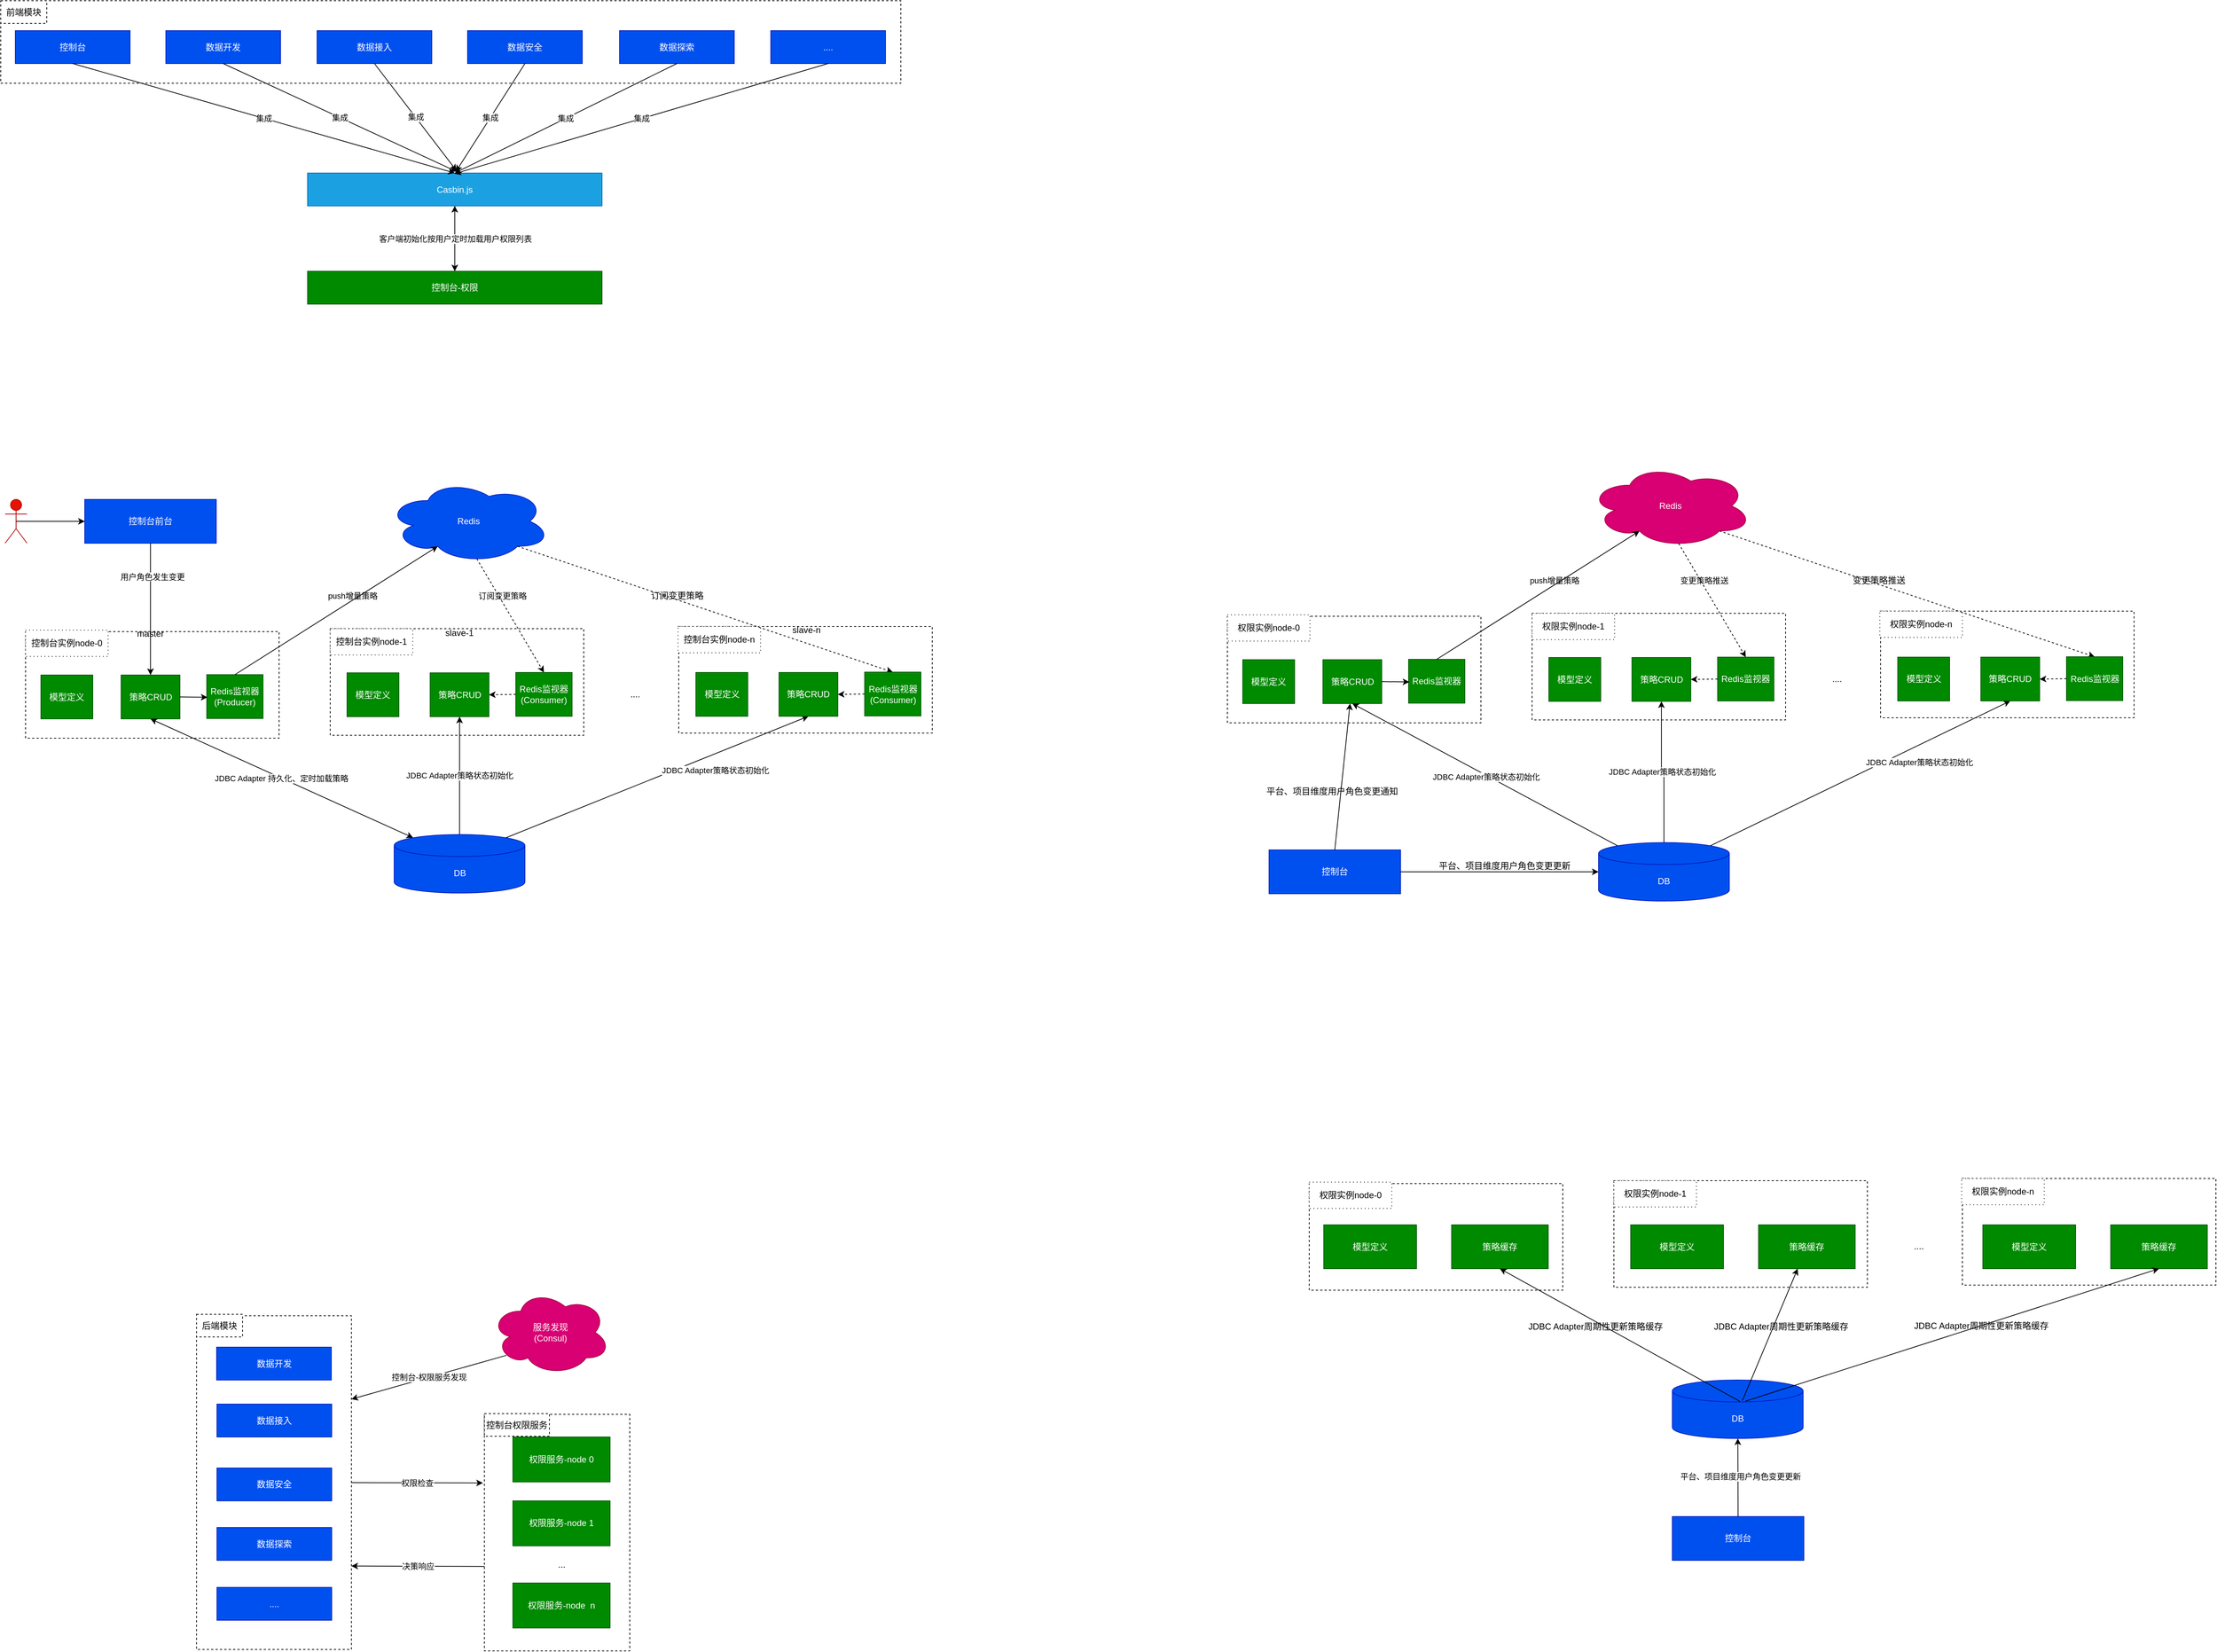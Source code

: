 <mxfile version="21.3.5" type="github">
  <diagram name="第 1 页" id="rSITWLfSeUWYuQN2Bznp">
    <mxGraphModel dx="6502" dy="11073" grid="0" gridSize="10" guides="1" tooltips="1" connect="1" arrows="1" fold="1" page="0" pageScale="1" pageWidth="4681" pageHeight="3300" math="0" shadow="0">
      <root>
        <mxCell id="0" />
        <mxCell id="1" parent="0" />
        <mxCell id="4a8QyKSphHuFg5RYcQKH-2" value="" style="rounded=0;whiteSpace=wrap;html=1;dashed=1;" parent="1" vertex="1">
          <mxGeometry x="-3350" y="-8825" width="1232" height="113" as="geometry" />
        </mxCell>
        <mxCell id="4a8QyKSphHuFg5RYcQKH-3" value="控制台" style="rounded=0;whiteSpace=wrap;html=1;strokeColor=#001DBC;fillColor=#0050ef;fontColor=#ffffff;" parent="1" vertex="1">
          <mxGeometry x="-3330" y="-8784" width="157" height="45" as="geometry" />
        </mxCell>
        <mxCell id="4a8QyKSphHuFg5RYcQKH-4" value="数据开发" style="rounded=0;whiteSpace=wrap;html=1;strokeColor=#001DBC;fillColor=#0050ef;fontColor=#ffffff;" parent="1" vertex="1">
          <mxGeometry x="-3124" y="-8784" width="157" height="45" as="geometry" />
        </mxCell>
        <mxCell id="4a8QyKSphHuFg5RYcQKH-5" value="数据接入" style="rounded=0;whiteSpace=wrap;html=1;strokeColor=#001DBC;fillColor=#0050ef;fontColor=#ffffff;" parent="1" vertex="1">
          <mxGeometry x="-2917" y="-8784" width="157" height="45" as="geometry" />
        </mxCell>
        <mxCell id="4a8QyKSphHuFg5RYcQKH-6" value="数据安全" style="rounded=0;whiteSpace=wrap;html=1;strokeColor=#001DBC;fillColor=#0050ef;fontColor=#ffffff;" parent="1" vertex="1">
          <mxGeometry x="-2711" y="-8784" width="157" height="45" as="geometry" />
        </mxCell>
        <mxCell id="4a8QyKSphHuFg5RYcQKH-7" value="数据探索" style="rounded=0;whiteSpace=wrap;html=1;strokeColor=#001DBC;fillColor=#0050ef;fontColor=#ffffff;" parent="1" vertex="1">
          <mxGeometry x="-2503" y="-8784" width="157" height="45" as="geometry" />
        </mxCell>
        <mxCell id="4a8QyKSphHuFg5RYcQKH-8" value="...." style="rounded=0;whiteSpace=wrap;html=1;strokeColor=#001DBC;fillColor=#0050ef;fontColor=#ffffff;" parent="1" vertex="1">
          <mxGeometry x="-2296" y="-8784" width="157" height="45" as="geometry" />
        </mxCell>
        <mxCell id="4a8QyKSphHuFg5RYcQKH-9" value="Casbin.js" style="rounded=0;whiteSpace=wrap;html=1;strokeColor=#006EAF;fillColor=#1ba1e2;fontColor=#ffffff;" parent="1" vertex="1">
          <mxGeometry x="-2930" y="-8589" width="403" height="45" as="geometry" />
        </mxCell>
        <mxCell id="4a8QyKSphHuFg5RYcQKH-10" value="控制台-权限" style="rounded=0;whiteSpace=wrap;html=1;strokeColor=#005700;fillColor=#008a00;fontColor=#ffffff;" parent="1" vertex="1">
          <mxGeometry x="-2930" y="-8454.5" width="403" height="45" as="geometry" />
        </mxCell>
        <mxCell id="4a8QyKSphHuFg5RYcQKH-11" value="集成" style="endArrow=classic;html=1;rounded=0;exitX=0.5;exitY=1;exitDx=0;exitDy=0;entryX=0.5;entryY=0;entryDx=0;entryDy=0;" parent="1" source="4a8QyKSphHuFg5RYcQKH-3" target="4a8QyKSphHuFg5RYcQKH-9" edge="1">
          <mxGeometry width="50" height="50" relative="1" as="geometry">
            <mxPoint x="-2587" y="-8606" as="sourcePoint" />
            <mxPoint x="-2537" y="-8656" as="targetPoint" />
          </mxGeometry>
        </mxCell>
        <mxCell id="4a8QyKSphHuFg5RYcQKH-12" value="集成" style="endArrow=classic;html=1;rounded=0;exitX=0.5;exitY=1;exitDx=0;exitDy=0;" parent="1" source="4a8QyKSphHuFg5RYcQKH-4" edge="1">
          <mxGeometry width="50" height="50" relative="1" as="geometry">
            <mxPoint x="-3241" y="-8729" as="sourcePoint" />
            <mxPoint x="-2726" y="-8591" as="targetPoint" />
          </mxGeometry>
        </mxCell>
        <mxCell id="4a8QyKSphHuFg5RYcQKH-13" value="集成" style="endArrow=classic;html=1;rounded=0;exitX=0.5;exitY=1;exitDx=0;exitDy=0;" parent="1" source="4a8QyKSphHuFg5RYcQKH-5" edge="1">
          <mxGeometry width="50" height="50" relative="1" as="geometry">
            <mxPoint x="-3035" y="-8729" as="sourcePoint" />
            <mxPoint x="-2726" y="-8592" as="targetPoint" />
          </mxGeometry>
        </mxCell>
        <mxCell id="4a8QyKSphHuFg5RYcQKH-14" value="集成" style="endArrow=classic;html=1;rounded=0;exitX=0.5;exitY=1;exitDx=0;exitDy=0;" parent="1" source="4a8QyKSphHuFg5RYcQKH-6" edge="1">
          <mxGeometry width="50" height="50" relative="1" as="geometry">
            <mxPoint x="-2828" y="-8729" as="sourcePoint" />
            <mxPoint x="-2727" y="-8591" as="targetPoint" />
          </mxGeometry>
        </mxCell>
        <mxCell id="4a8QyKSphHuFg5RYcQKH-15" value="集成" style="endArrow=classic;html=1;rounded=0;exitX=0.5;exitY=1;exitDx=0;exitDy=0;entryX=0.5;entryY=0;entryDx=0;entryDy=0;" parent="1" source="4a8QyKSphHuFg5RYcQKH-7" target="4a8QyKSphHuFg5RYcQKH-9" edge="1">
          <mxGeometry width="50" height="50" relative="1" as="geometry">
            <mxPoint x="-2622" y="-8729" as="sourcePoint" />
            <mxPoint x="-2717" y="-8581" as="targetPoint" />
          </mxGeometry>
        </mxCell>
        <mxCell id="4a8QyKSphHuFg5RYcQKH-16" value="集成" style="endArrow=classic;html=1;rounded=0;exitX=0.5;exitY=1;exitDx=0;exitDy=0;" parent="1" source="4a8QyKSphHuFg5RYcQKH-8" edge="1">
          <mxGeometry width="50" height="50" relative="1" as="geometry">
            <mxPoint x="-2414" y="-8729" as="sourcePoint" />
            <mxPoint x="-2729" y="-8588" as="targetPoint" />
          </mxGeometry>
        </mxCell>
        <mxCell id="4a8QyKSphHuFg5RYcQKH-17" value="前端模块" style="rounded=0;whiteSpace=wrap;html=1;dashed=1;" parent="1" vertex="1">
          <mxGeometry x="-3350" y="-8825" width="63" height="31" as="geometry" />
        </mxCell>
        <mxCell id="4a8QyKSphHuFg5RYcQKH-18" value="客户端初始化按用户定时加载用户权限列表" style="endArrow=classic;startArrow=classic;html=1;rounded=0;exitX=0.5;exitY=0;exitDx=0;exitDy=0;" parent="1" source="4a8QyKSphHuFg5RYcQKH-10" target="4a8QyKSphHuFg5RYcQKH-9" edge="1">
          <mxGeometry x="-0.003" width="50" height="50" relative="1" as="geometry">
            <mxPoint x="-2670" y="-8839" as="sourcePoint" />
            <mxPoint x="-2620" y="-8889" as="targetPoint" />
            <mxPoint as="offset" />
          </mxGeometry>
        </mxCell>
        <mxCell id="4a8QyKSphHuFg5RYcQKH-19" value="" style="rounded=0;whiteSpace=wrap;html=1;dashed=1;" parent="1" vertex="1">
          <mxGeometry x="-3316" y="-7961" width="347" height="146" as="geometry" />
        </mxCell>
        <mxCell id="4a8QyKSphHuFg5RYcQKH-20" value="模型定义" style="rounded=0;whiteSpace=wrap;html=1;fillColor=#008a00;fontColor=#ffffff;strokeColor=#005700;" parent="1" vertex="1">
          <mxGeometry x="-3295" y="-7901.5" width="71" height="60" as="geometry" />
        </mxCell>
        <mxCell id="4a8QyKSphHuFg5RYcQKH-21" value="策略CRUD" style="rounded=0;whiteSpace=wrap;html=1;fillColor=#008a00;fontColor=#ffffff;strokeColor=#005700;" parent="1" vertex="1">
          <mxGeometry x="-3185.25" y="-7901.5" width="80.5" height="60" as="geometry" />
        </mxCell>
        <mxCell id="4a8QyKSphHuFg5RYcQKH-22" value="" style="rounded=0;whiteSpace=wrap;html=1;dashed=1;" parent="1" vertex="1">
          <mxGeometry x="-2899" y="-7965" width="347" height="146" as="geometry" />
        </mxCell>
        <mxCell id="4a8QyKSphHuFg5RYcQKH-23" value="控制台实例node-1" style="rounded=0;whiteSpace=wrap;html=1;dashed=1;dashPattern=1 4;" parent="1" vertex="1">
          <mxGeometry x="-2899" y="-7965" width="113" height="36" as="geometry" />
        </mxCell>
        <mxCell id="4a8QyKSphHuFg5RYcQKH-24" value="" style="rounded=0;whiteSpace=wrap;html=1;dashed=1;" parent="1" vertex="1">
          <mxGeometry x="-2422" y="-7968" width="347" height="146" as="geometry" />
        </mxCell>
        <mxCell id="4a8QyKSphHuFg5RYcQKH-25" value="...." style="rounded=0;whiteSpace=wrap;html=1;strokeColor=none;" parent="1" vertex="1">
          <mxGeometry x="-2501" y="-7889" width="39" height="28" as="geometry" />
        </mxCell>
        <mxCell id="4a8QyKSphHuFg5RYcQKH-26" value="JDBC Adapter策略状态初始化" style="edgeStyle=orthogonalEdgeStyle;rounded=0;orthogonalLoop=1;jettySize=auto;html=1;exitX=0.5;exitY=0;exitDx=0;exitDy=0;exitPerimeter=0;" parent="1" source="4a8QyKSphHuFg5RYcQKH-27" target="4a8QyKSphHuFg5RYcQKH-42" edge="1">
          <mxGeometry x="0.007" relative="1" as="geometry">
            <mxPoint as="offset" />
          </mxGeometry>
        </mxCell>
        <mxCell id="4a8QyKSphHuFg5RYcQKH-27" value="DB" style="shape=cylinder3;whiteSpace=wrap;html=1;boundedLbl=1;backgroundOutline=1;size=15;fillColor=#0050ef;fontColor=#ffffff;strokeColor=#001DBC;" parent="1" vertex="1">
          <mxGeometry x="-2811.5" y="-7683" width="179" height="80" as="geometry" />
        </mxCell>
        <mxCell id="4a8QyKSphHuFg5RYcQKH-28" value="master" style="text;html=1;strokeColor=none;fillColor=none;align=center;verticalAlign=middle;whiteSpace=wrap;rounded=0;" parent="1" vertex="1">
          <mxGeometry x="-3175" y="-7973" width="60" height="30" as="geometry" />
        </mxCell>
        <mxCell id="4a8QyKSphHuFg5RYcQKH-29" value="slave-1" style="text;html=1;strokeColor=none;fillColor=none;align=center;verticalAlign=middle;whiteSpace=wrap;rounded=0;" parent="1" vertex="1">
          <mxGeometry x="-2752" y="-7974" width="60" height="30" as="geometry" />
        </mxCell>
        <mxCell id="4a8QyKSphHuFg5RYcQKH-30" value="slave-n" style="text;html=1;strokeColor=none;fillColor=none;align=center;verticalAlign=middle;whiteSpace=wrap;rounded=0;" parent="1" vertex="1">
          <mxGeometry x="-2277" y="-7978" width="60" height="30" as="geometry" />
        </mxCell>
        <mxCell id="4a8QyKSphHuFg5RYcQKH-31" value="控制台实例node-0" style="rounded=0;whiteSpace=wrap;html=1;dashed=1;dashPattern=1 4;" parent="1" vertex="1">
          <mxGeometry x="-3316" y="-7963" width="113" height="36" as="geometry" />
        </mxCell>
        <mxCell id="4a8QyKSphHuFg5RYcQKH-32" value="控制台实例node-n" style="rounded=0;whiteSpace=wrap;html=1;dashed=1;dashPattern=1 4;" parent="1" vertex="1">
          <mxGeometry x="-2423" y="-7968" width="113" height="36" as="geometry" />
        </mxCell>
        <mxCell id="4a8QyKSphHuFg5RYcQKH-33" value="Redis" style="ellipse;shape=cloud;whiteSpace=wrap;html=1;fillColor=#0050ef;fontColor=#ffffff;strokeColor=#001DBC;" parent="1" vertex="1">
          <mxGeometry x="-2821" y="-8169" width="223" height="114" as="geometry" />
        </mxCell>
        <mxCell id="4a8QyKSphHuFg5RYcQKH-34" value="JDBC Adapter策略状态初始化" style="endArrow=classic;html=1;rounded=0;entryX=0.5;entryY=1;entryDx=0;entryDy=0;exitX=0.855;exitY=0;exitDx=0;exitDy=4.35;exitPerimeter=0;" parent="1" source="4a8QyKSphHuFg5RYcQKH-27" target="4a8QyKSphHuFg5RYcQKH-52" edge="1">
          <mxGeometry x="0.34" y="-22" width="50" height="50" relative="1" as="geometry">
            <mxPoint x="-2725" y="-7689" as="sourcePoint" />
            <mxPoint x="-2721" y="-7903" as="targetPoint" />
            <mxPoint x="1" y="-1" as="offset" />
          </mxGeometry>
        </mxCell>
        <mxCell id="4a8QyKSphHuFg5RYcQKH-35" value="JDBC Adapter 持久化、定时加载策略" style="endArrow=classic;startArrow=classic;html=1;rounded=0;exitX=0.5;exitY=1;exitDx=0;exitDy=0;entryX=0.145;entryY=0;entryDx=0;entryDy=4.35;entryPerimeter=0;" parent="1" source="4a8QyKSphHuFg5RYcQKH-21" target="4a8QyKSphHuFg5RYcQKH-27" edge="1">
          <mxGeometry x="-0.004" width="50" height="50" relative="1" as="geometry">
            <mxPoint x="-2771" y="-7853" as="sourcePoint" />
            <mxPoint x="-2721" y="-7903" as="targetPoint" />
            <mxPoint as="offset" />
          </mxGeometry>
        </mxCell>
        <mxCell id="4a8QyKSphHuFg5RYcQKH-36" value="控制台前台" style="rounded=0;whiteSpace=wrap;html=1;strokeColor=#001DBC;fillColor=#0050ef;fontColor=#ffffff;" parent="1" vertex="1">
          <mxGeometry x="-3235" y="-8142" width="180" height="60" as="geometry" />
        </mxCell>
        <mxCell id="4a8QyKSphHuFg5RYcQKH-37" value="" style="endArrow=classic;html=1;rounded=0;exitX=0.5;exitY=1;exitDx=0;exitDy=0;entryX=0.5;entryY=0;entryDx=0;entryDy=0;" parent="1" source="4a8QyKSphHuFg5RYcQKH-36" target="4a8QyKSphHuFg5RYcQKH-21" edge="1">
          <mxGeometry width="50" height="50" relative="1" as="geometry">
            <mxPoint x="-2766" y="-7867" as="sourcePoint" />
            <mxPoint x="-2716" y="-7917" as="targetPoint" />
          </mxGeometry>
        </mxCell>
        <mxCell id="4a8QyKSphHuFg5RYcQKH-38" value="" style="endArrow=classic;html=1;rounded=0;exitX=0.55;exitY=0.95;exitDx=0;exitDy=0;exitPerimeter=0;entryX=0.5;entryY=0;entryDx=0;entryDy=0;dashed=1;" parent="1" source="4a8QyKSphHuFg5RYcQKH-33" target="4a8QyKSphHuFg5RYcQKH-43" edge="1">
          <mxGeometry width="50" height="50" relative="1" as="geometry">
            <mxPoint x="-2762" y="-7988" as="sourcePoint" />
            <mxPoint x="-2712" y="-8038" as="targetPoint" />
          </mxGeometry>
        </mxCell>
        <mxCell id="4a8QyKSphHuFg5RYcQKH-39" value="" style="endArrow=classic;html=1;rounded=0;exitX=0.8;exitY=0.8;exitDx=0;exitDy=0;exitPerimeter=0;entryX=0.5;entryY=0;entryDx=0;entryDy=0;dashed=1;" parent="1" source="4a8QyKSphHuFg5RYcQKH-33" target="4a8QyKSphHuFg5RYcQKH-53" edge="1">
          <mxGeometry width="50" height="50" relative="1" as="geometry">
            <mxPoint x="-2762" y="-7988" as="sourcePoint" />
            <mxPoint x="-2712" y="-8038" as="targetPoint" />
          </mxGeometry>
        </mxCell>
        <mxCell id="4a8QyKSphHuFg5RYcQKH-40" value="Redis监视器&lt;br&gt;(Producer)" style="rounded=0;whiteSpace=wrap;html=1;fillColor=#008a00;fontColor=#ffffff;strokeColor=#005700;" parent="1" vertex="1">
          <mxGeometry x="-3068" y="-7902" width="77" height="60" as="geometry" />
        </mxCell>
        <mxCell id="4a8QyKSphHuFg5RYcQKH-41" value="模型定义" style="rounded=0;whiteSpace=wrap;html=1;fillColor=#008a00;fontColor=#ffffff;strokeColor=#005700;" parent="1" vertex="1">
          <mxGeometry x="-2876" y="-7904.5" width="71" height="60" as="geometry" />
        </mxCell>
        <mxCell id="4a8QyKSphHuFg5RYcQKH-42" value="策略CRUD" style="rounded=0;whiteSpace=wrap;html=1;fillColor=#008a00;fontColor=#ffffff;strokeColor=#005700;" parent="1" vertex="1">
          <mxGeometry x="-2762.25" y="-7904.5" width="80.5" height="60" as="geometry" />
        </mxCell>
        <mxCell id="4a8QyKSphHuFg5RYcQKH-43" value="Redis监视器&lt;br&gt;(Consumer)" style="rounded=0;whiteSpace=wrap;html=1;fillColor=#008a00;fontColor=#ffffff;strokeColor=#005700;" parent="1" vertex="1">
          <mxGeometry x="-2645" y="-7905" width="77" height="60" as="geometry" />
        </mxCell>
        <mxCell id="4a8QyKSphHuFg5RYcQKH-44" value="&lt;meta charset=&quot;utf-8&quot;&gt;&lt;span style=&quot;color: rgb(0, 0, 0); font-family: Helvetica; font-size: 11px; font-style: normal; font-variant-ligatures: normal; font-variant-caps: normal; font-weight: 400; letter-spacing: normal; orphans: 2; text-align: center; text-indent: 0px; text-transform: none; widows: 2; word-spacing: 0px; -webkit-text-stroke-width: 0px; background-color: rgb(255, 255, 255); text-decoration-thickness: initial; text-decoration-style: initial; text-decoration-color: initial; float: none; display: inline !important;&quot;&gt;用户角色发生变更&lt;/span&gt;" style="text;html=1;strokeColor=none;fillColor=none;align=center;verticalAlign=middle;whiteSpace=wrap;rounded=0;" parent="1" vertex="1">
          <mxGeometry x="-3199.5" y="-8051" width="114" height="30" as="geometry" />
        </mxCell>
        <mxCell id="4a8QyKSphHuFg5RYcQKH-45" value="" style="endArrow=classic;html=1;rounded=0;exitX=0.5;exitY=0;exitDx=0;exitDy=0;entryX=0.31;entryY=0.8;entryDx=0;entryDy=0;entryPerimeter=0;" parent="1" source="4a8QyKSphHuFg5RYcQKH-40" target="4a8QyKSphHuFg5RYcQKH-33" edge="1">
          <mxGeometry width="50" height="50" relative="1" as="geometry">
            <mxPoint x="-3025" y="-7902" as="sourcePoint" />
            <mxPoint x="-2901.79" y="-8024" as="targetPoint" />
          </mxGeometry>
        </mxCell>
        <mxCell id="4a8QyKSphHuFg5RYcQKH-46" value="Actor" style="shape=umlActor;verticalLabelPosition=bottom;verticalAlign=top;html=1;outlineConnect=0;fillColor=#e51400;fontColor=#ffffff;strokeColor=#B20000;" parent="1" vertex="1">
          <mxGeometry x="-3344" y="-8142" width="30" height="60" as="geometry" />
        </mxCell>
        <mxCell id="4a8QyKSphHuFg5RYcQKH-47" value="&lt;span style=&quot;font-size: 11px;&quot;&gt;订阅变更策略&lt;/span&gt;" style="text;html=1;strokeColor=none;fillColor=none;align=center;verticalAlign=middle;whiteSpace=wrap;rounded=0;" parent="1" vertex="1">
          <mxGeometry x="-2720" y="-8025" width="114" height="30" as="geometry" />
        </mxCell>
        <mxCell id="4a8QyKSphHuFg5RYcQKH-48" value="订阅变更策略" style="text;html=1;strokeColor=none;fillColor=none;align=center;verticalAlign=middle;whiteSpace=wrap;rounded=0;" parent="1" vertex="1">
          <mxGeometry x="-2481" y="-8025" width="114" height="30" as="geometry" />
        </mxCell>
        <mxCell id="4a8QyKSphHuFg5RYcQKH-49" value="&lt;span style=&quot;font-size: 11px;&quot;&gt;push增量策略&lt;/span&gt;" style="text;html=1;strokeColor=none;fillColor=none;align=center;verticalAlign=middle;whiteSpace=wrap;rounded=0;" parent="1" vertex="1">
          <mxGeometry x="-2925.5" y="-8025" width="114" height="30" as="geometry" />
        </mxCell>
        <mxCell id="4a8QyKSphHuFg5RYcQKH-50" value="" style="endArrow=classic;html=1;rounded=0;exitX=0.5;exitY=0.5;exitDx=0;exitDy=0;exitPerimeter=0;entryX=0;entryY=0.5;entryDx=0;entryDy=0;" parent="1" source="4a8QyKSphHuFg5RYcQKH-46" target="4a8QyKSphHuFg5RYcQKH-36" edge="1">
          <mxGeometry width="50" height="50" relative="1" as="geometry">
            <mxPoint x="-2762" y="-7988" as="sourcePoint" />
            <mxPoint x="-2712" y="-8038" as="targetPoint" />
          </mxGeometry>
        </mxCell>
        <mxCell id="4a8QyKSphHuFg5RYcQKH-51" value="模型定义" style="rounded=0;whiteSpace=wrap;html=1;fillColor=#008a00;fontColor=#ffffff;strokeColor=#005700;" parent="1" vertex="1">
          <mxGeometry x="-2398.5" y="-7905" width="71" height="60" as="geometry" />
        </mxCell>
        <mxCell id="4a8QyKSphHuFg5RYcQKH-52" value="策略CRUD" style="rounded=0;whiteSpace=wrap;html=1;fillColor=#008a00;fontColor=#ffffff;strokeColor=#005700;" parent="1" vertex="1">
          <mxGeometry x="-2284.75" y="-7905" width="80.5" height="60" as="geometry" />
        </mxCell>
        <mxCell id="4a8QyKSphHuFg5RYcQKH-53" value="Redis监视器&lt;br&gt;(Consumer)" style="rounded=0;whiteSpace=wrap;html=1;fillColor=#008a00;fontColor=#ffffff;strokeColor=#005700;" parent="1" vertex="1">
          <mxGeometry x="-2167.5" y="-7905.5" width="77" height="60" as="geometry" />
        </mxCell>
        <mxCell id="4a8QyKSphHuFg5RYcQKH-54" value="" style="endArrow=classic;html=1;rounded=0;exitX=0;exitY=0.5;exitDx=0;exitDy=0;entryX=1;entryY=0.5;entryDx=0;entryDy=0;dashed=1;" parent="1" source="4a8QyKSphHuFg5RYcQKH-43" target="4a8QyKSphHuFg5RYcQKH-42" edge="1">
          <mxGeometry width="50" height="50" relative="1" as="geometry">
            <mxPoint x="-2747" y="-7824" as="sourcePoint" />
            <mxPoint x="-2676" y="-7874" as="targetPoint" />
          </mxGeometry>
        </mxCell>
        <mxCell id="4a8QyKSphHuFg5RYcQKH-55" value="" style="endArrow=classic;html=1;rounded=0;exitX=0;exitY=0.5;exitDx=0;exitDy=0;entryX=1;entryY=0.5;entryDx=0;entryDy=0;dashed=1;" parent="1" source="4a8QyKSphHuFg5RYcQKH-53" target="4a8QyKSphHuFg5RYcQKH-52" edge="1">
          <mxGeometry width="50" height="50" relative="1" as="geometry">
            <mxPoint x="-2747" y="-7824" as="sourcePoint" />
            <mxPoint x="-2207" y="-7874" as="targetPoint" />
          </mxGeometry>
        </mxCell>
        <mxCell id="4a8QyKSphHuFg5RYcQKH-56" value="" style="endArrow=classic;html=1;rounded=0;exitX=1;exitY=0.5;exitDx=0;exitDy=0;" parent="1" source="4a8QyKSphHuFg5RYcQKH-21" edge="1">
          <mxGeometry width="50" height="50" relative="1" as="geometry">
            <mxPoint x="-2747" y="-7824" as="sourcePoint" />
            <mxPoint x="-3067" y="-7871" as="targetPoint" />
          </mxGeometry>
        </mxCell>
        <mxCell id="4a8QyKSphHuFg5RYcQKH-57" value="" style="rounded=0;whiteSpace=wrap;html=1;dashed=1;" parent="1" vertex="1">
          <mxGeometry x="-2688" y="-6889" width="199" height="324" as="geometry" />
        </mxCell>
        <mxCell id="4a8QyKSphHuFg5RYcQKH-58" value="" style="rounded=0;whiteSpace=wrap;html=1;dashed=1;" parent="1" vertex="1">
          <mxGeometry x="-3082" y="-7024" width="212" height="457" as="geometry" />
        </mxCell>
        <mxCell id="4a8QyKSphHuFg5RYcQKH-59" value="数据开发" style="rounded=0;whiteSpace=wrap;html=1;strokeColor=#001DBC;fillColor=#0050ef;fontColor=#ffffff;" parent="1" vertex="1">
          <mxGeometry x="-3054.5" y="-6981" width="157" height="45" as="geometry" />
        </mxCell>
        <mxCell id="4a8QyKSphHuFg5RYcQKH-60" value="数据接入" style="rounded=0;whiteSpace=wrap;html=1;strokeColor=#001DBC;fillColor=#0050ef;fontColor=#ffffff;" parent="1" vertex="1">
          <mxGeometry x="-3054" y="-6903" width="157" height="45" as="geometry" />
        </mxCell>
        <mxCell id="4a8QyKSphHuFg5RYcQKH-61" value="数据安全" style="rounded=0;whiteSpace=wrap;html=1;strokeColor=#001DBC;fillColor=#0050ef;fontColor=#ffffff;" parent="1" vertex="1">
          <mxGeometry x="-3054" y="-6815.5" width="157" height="45" as="geometry" />
        </mxCell>
        <mxCell id="4a8QyKSphHuFg5RYcQKH-62" value="数据探索" style="rounded=0;whiteSpace=wrap;html=1;strokeColor=#001DBC;fillColor=#0050ef;fontColor=#ffffff;" parent="1" vertex="1">
          <mxGeometry x="-3054" y="-6734" width="157" height="45" as="geometry" />
        </mxCell>
        <mxCell id="4a8QyKSphHuFg5RYcQKH-63" value="...." style="rounded=0;whiteSpace=wrap;html=1;strokeColor=#001DBC;fillColor=#0050ef;fontColor=#ffffff;" parent="1" vertex="1">
          <mxGeometry x="-3054" y="-6652" width="157" height="45" as="geometry" />
        </mxCell>
        <mxCell id="4a8QyKSphHuFg5RYcQKH-64" value="服务发现&lt;br&gt;(Consul)" style="ellipse;shape=cloud;whiteSpace=wrap;html=1;fillColor=#d80073;fontColor=#ffffff;strokeColor=#A50040;" parent="1" vertex="1">
          <mxGeometry x="-2679" y="-7059.5" width="163" height="116.5" as="geometry" />
        </mxCell>
        <mxCell id="4a8QyKSphHuFg5RYcQKH-65" value="权限服务-node 0" style="rounded=0;whiteSpace=wrap;html=1;strokeColor=#005700;fillColor=#008a00;fontColor=#ffffff;" parent="1" vertex="1">
          <mxGeometry x="-2649" y="-6858" width="133" height="61.62" as="geometry" />
        </mxCell>
        <mxCell id="4a8QyKSphHuFg5RYcQKH-66" value="后端模块" style="rounded=0;whiteSpace=wrap;html=1;dashed=1;" parent="1" vertex="1">
          <mxGeometry x="-3082" y="-7026" width="63" height="31" as="geometry" />
        </mxCell>
        <mxCell id="4a8QyKSphHuFg5RYcQKH-67" value="控制台-权限服务发现" style="endArrow=classic;html=1;rounded=0;exitX=0.13;exitY=0.77;exitDx=0;exitDy=0;exitPerimeter=0;entryX=1;entryY=0.25;entryDx=0;entryDy=0;" parent="1" source="4a8QyKSphHuFg5RYcQKH-64" target="4a8QyKSphHuFg5RYcQKH-58" edge="1">
          <mxGeometry width="50" height="50" relative="1" as="geometry">
            <mxPoint x="-2643" y="-6795" as="sourcePoint" />
            <mxPoint x="-2593" y="-6845" as="targetPoint" />
          </mxGeometry>
        </mxCell>
        <mxCell id="4a8QyKSphHuFg5RYcQKH-68" value="权限检查" style="endArrow=classic;html=1;rounded=0;exitX=1;exitY=0.5;exitDx=0;exitDy=0;" parent="1" source="4a8QyKSphHuFg5RYcQKH-58" edge="1">
          <mxGeometry width="50" height="50" relative="1" as="geometry">
            <mxPoint x="-2643" y="-6795" as="sourcePoint" />
            <mxPoint x="-2690" y="-6795" as="targetPoint" />
          </mxGeometry>
        </mxCell>
        <mxCell id="4a8QyKSphHuFg5RYcQKH-69" value="决策响应" style="endArrow=classic;html=1;rounded=0;exitX=0.001;exitY=0.643;exitDx=0;exitDy=0;entryX=1;entryY=0.75;entryDx=0;entryDy=0;exitPerimeter=0;" parent="1" source="4a8QyKSphHuFg5RYcQKH-57" target="4a8QyKSphHuFg5RYcQKH-58" edge="1">
          <mxGeometry width="50" height="50" relative="1" as="geometry">
            <mxPoint x="-2512" y="-6621" as="sourcePoint" />
            <mxPoint x="-2462" y="-6671" as="targetPoint" />
          </mxGeometry>
        </mxCell>
        <mxCell id="4a8QyKSphHuFg5RYcQKH-70" value="权限服务-node 1" style="rounded=0;whiteSpace=wrap;html=1;strokeColor=#005700;fillColor=#008a00;fontColor=#ffffff;" parent="1" vertex="1">
          <mxGeometry x="-2649" y="-6770.5" width="133" height="61.62" as="geometry" />
        </mxCell>
        <mxCell id="4a8QyKSphHuFg5RYcQKH-71" value="权限服务-node&amp;nbsp; n" style="rounded=0;whiteSpace=wrap;html=1;strokeColor=#005700;fillColor=#008a00;fontColor=#ffffff;" parent="1" vertex="1">
          <mxGeometry x="-2649" y="-6658" width="133" height="61.62" as="geometry" />
        </mxCell>
        <mxCell id="4a8QyKSphHuFg5RYcQKH-72" value="..." style="text;html=1;strokeColor=none;fillColor=none;align=center;verticalAlign=middle;whiteSpace=wrap;rounded=0;" parent="1" vertex="1">
          <mxGeometry x="-2612.5" y="-6698" width="60" height="30" as="geometry" />
        </mxCell>
        <mxCell id="4a8QyKSphHuFg5RYcQKH-73" value="控制台权限服务" style="rounded=0;whiteSpace=wrap;html=1;dashed=1;" parent="1" vertex="1">
          <mxGeometry x="-2688" y="-6890" width="89" height="31" as="geometry" />
        </mxCell>
        <mxCell id="LJCqseSLH2LsD6lt6-3H-1" value="" style="rounded=0;whiteSpace=wrap;html=1;dashed=1;" vertex="1" parent="1">
          <mxGeometry x="-1559" y="-7205" width="347" height="146" as="geometry" />
        </mxCell>
        <mxCell id="LJCqseSLH2LsD6lt6-3H-4" value="" style="rounded=0;whiteSpace=wrap;html=1;dashed=1;" vertex="1" parent="1">
          <mxGeometry x="-1142" y="-7209" width="347" height="146" as="geometry" />
        </mxCell>
        <mxCell id="LJCqseSLH2LsD6lt6-3H-5" value="权限实例node-1" style="rounded=0;whiteSpace=wrap;html=1;dashed=1;dashPattern=1 4;" vertex="1" parent="1">
          <mxGeometry x="-1142" y="-7209" width="113" height="36" as="geometry" />
        </mxCell>
        <mxCell id="LJCqseSLH2LsD6lt6-3H-6" value="" style="rounded=0;whiteSpace=wrap;html=1;dashed=1;" vertex="1" parent="1">
          <mxGeometry x="-665" y="-7212" width="347" height="146" as="geometry" />
        </mxCell>
        <mxCell id="LJCqseSLH2LsD6lt6-3H-7" value="...." style="rounded=0;whiteSpace=wrap;html=1;strokeColor=none;" vertex="1" parent="1">
          <mxGeometry x="-744" y="-7133" width="39" height="28" as="geometry" />
        </mxCell>
        <mxCell id="LJCqseSLH2LsD6lt6-3H-9" value="DB" style="shape=cylinder3;whiteSpace=wrap;html=1;boundedLbl=1;backgroundOutline=1;size=15;fillColor=#0050ef;fontColor=#ffffff;strokeColor=#001DBC;" vertex="1" parent="1">
          <mxGeometry x="-1062" y="-6936" width="179" height="80" as="geometry" />
        </mxCell>
        <mxCell id="LJCqseSLH2LsD6lt6-3H-13" value="权限实例node-0" style="rounded=0;whiteSpace=wrap;html=1;dashed=1;dashPattern=1 4;" vertex="1" parent="1">
          <mxGeometry x="-1559" y="-7207" width="113" height="36" as="geometry" />
        </mxCell>
        <mxCell id="LJCqseSLH2LsD6lt6-3H-14" value="权限实例node-n" style="rounded=0;whiteSpace=wrap;html=1;dashed=1;dashPattern=1 4;" vertex="1" parent="1">
          <mxGeometry x="-666" y="-7212" width="113" height="36" as="geometry" />
        </mxCell>
        <mxCell id="LJCqseSLH2LsD6lt6-3H-18" value="控制台" style="rounded=0;whiteSpace=wrap;html=1;strokeColor=#001DBC;fillColor=#0050ef;fontColor=#ffffff;" vertex="1" parent="1">
          <mxGeometry x="-1062" y="-6749" width="180" height="60" as="geometry" />
        </mxCell>
        <mxCell id="LJCqseSLH2LsD6lt6-3H-23" value="模型定义" style="rounded=0;whiteSpace=wrap;html=1;fillColor=#008a00;fontColor=#ffffff;strokeColor=#005700;" vertex="1" parent="1">
          <mxGeometry x="-1119" y="-7148.5" width="127" height="60" as="geometry" />
        </mxCell>
        <mxCell id="LJCqseSLH2LsD6lt6-3H-24" value="策略缓存" style="rounded=0;whiteSpace=wrap;html=1;fillColor=#008a00;fontColor=#ffffff;strokeColor=#005700;" vertex="1" parent="1">
          <mxGeometry x="-944" y="-7148.5" width="132.25" height="60" as="geometry" />
        </mxCell>
        <mxCell id="LJCqseSLH2LsD6lt6-3H-39" value="模型定义" style="rounded=0;whiteSpace=wrap;html=1;fillColor=#008a00;fontColor=#ffffff;strokeColor=#005700;" vertex="1" parent="1">
          <mxGeometry x="-1539.12" y="-7148.5" width="127" height="60" as="geometry" />
        </mxCell>
        <mxCell id="LJCqseSLH2LsD6lt6-3H-40" value="策略缓存" style="rounded=0;whiteSpace=wrap;html=1;fillColor=#008a00;fontColor=#ffffff;strokeColor=#005700;" vertex="1" parent="1">
          <mxGeometry x="-1364.12" y="-7148.5" width="132.25" height="60" as="geometry" />
        </mxCell>
        <mxCell id="LJCqseSLH2LsD6lt6-3H-43" value="模型定义" style="rounded=0;whiteSpace=wrap;html=1;fillColor=#008a00;fontColor=#ffffff;strokeColor=#005700;" vertex="1" parent="1">
          <mxGeometry x="-637" y="-7148.5" width="127" height="60" as="geometry" />
        </mxCell>
        <mxCell id="LJCqseSLH2LsD6lt6-3H-44" value="策略缓存" style="rounded=0;whiteSpace=wrap;html=1;fillColor=#008a00;fontColor=#ffffff;strokeColor=#005700;" vertex="1" parent="1">
          <mxGeometry x="-462" y="-7148.5" width="132.25" height="60" as="geometry" />
        </mxCell>
        <mxCell id="LJCqseSLH2LsD6lt6-3H-49" value="" style="endArrow=classic;html=1;rounded=0;exitX=0.5;exitY=0;exitDx=0;exitDy=0;" edge="1" parent="1" source="LJCqseSLH2LsD6lt6-3H-18" target="LJCqseSLH2LsD6lt6-3H-9">
          <mxGeometry width="50" height="50" relative="1" as="geometry">
            <mxPoint x="-1498" y="-7037" as="sourcePoint" />
            <mxPoint x="-1448" y="-7087" as="targetPoint" />
          </mxGeometry>
        </mxCell>
        <mxCell id="LJCqseSLH2LsD6lt6-3H-50" value="平台、项目维度用户角色变更更新" style="edgeLabel;html=1;align=center;verticalAlign=middle;resizable=0;points=[];" vertex="1" connectable="0" parent="LJCqseSLH2LsD6lt6-3H-49">
          <mxGeometry x="0.179" y="-3" relative="1" as="geometry">
            <mxPoint y="8" as="offset" />
          </mxGeometry>
        </mxCell>
        <mxCell id="LJCqseSLH2LsD6lt6-3H-51" value="" style="endArrow=classic;html=1;rounded=0;exitX=0.517;exitY=0.367;exitDx=0;exitDy=0;exitPerimeter=0;entryX=0.5;entryY=1;entryDx=0;entryDy=0;" edge="1" parent="1" source="LJCqseSLH2LsD6lt6-3H-9" target="LJCqseSLH2LsD6lt6-3H-40">
          <mxGeometry width="50" height="50" relative="1" as="geometry">
            <mxPoint x="-1967" y="-6979" as="sourcePoint" />
            <mxPoint x="-1917" y="-7029" as="targetPoint" />
          </mxGeometry>
        </mxCell>
        <mxCell id="LJCqseSLH2LsD6lt6-3H-52" value="" style="endArrow=classic;html=1;rounded=0;" edge="1" parent="1" target="LJCqseSLH2LsD6lt6-3H-24">
          <mxGeometry width="50" height="50" relative="1" as="geometry">
            <mxPoint x="-966" y="-6908" as="sourcePoint" />
            <mxPoint x="-1288" y="-7078" as="targetPoint" />
          </mxGeometry>
        </mxCell>
        <mxCell id="LJCqseSLH2LsD6lt6-3H-53" value="" style="endArrow=classic;html=1;rounded=0;entryX=0.5;entryY=1;entryDx=0;entryDy=0;" edge="1" parent="1" target="LJCqseSLH2LsD6lt6-3H-44">
          <mxGeometry width="50" height="50" relative="1" as="geometry">
            <mxPoint x="-962" y="-6907" as="sourcePoint" />
            <mxPoint x="-1114" y="-7029" as="targetPoint" />
          </mxGeometry>
        </mxCell>
        <mxCell id="LJCqseSLH2LsD6lt6-3H-55" value="JDBC Adapter周期性更新策略缓存" style="text;html=1;strokeColor=none;fillColor=none;align=center;verticalAlign=middle;whiteSpace=wrap;rounded=0;" vertex="1" parent="1">
          <mxGeometry x="-1265" y="-7024" width="196" height="30" as="geometry" />
        </mxCell>
        <mxCell id="LJCqseSLH2LsD6lt6-3H-59" value="JDBC Adapter周期性更新策略缓存" style="text;html=1;strokeColor=none;fillColor=none;align=center;verticalAlign=middle;whiteSpace=wrap;rounded=0;" vertex="1" parent="1">
          <mxGeometry x="-1011" y="-7024" width="196" height="30" as="geometry" />
        </mxCell>
        <mxCell id="LJCqseSLH2LsD6lt6-3H-60" value="JDBC Adapter周期性更新策略缓存" style="text;html=1;strokeColor=none;fillColor=none;align=center;verticalAlign=middle;whiteSpace=wrap;rounded=0;" vertex="1" parent="1">
          <mxGeometry x="-737" y="-7025" width="196" height="30" as="geometry" />
        </mxCell>
        <mxCell id="LJCqseSLH2LsD6lt6-3H-139" value="" style="rounded=0;whiteSpace=wrap;html=1;dashed=1;" vertex="1" parent="1">
          <mxGeometry x="-1671" y="-7982" width="347" height="146" as="geometry" />
        </mxCell>
        <mxCell id="LJCqseSLH2LsD6lt6-3H-140" value="模型定义" style="rounded=0;whiteSpace=wrap;html=1;fillColor=#008a00;fontColor=#ffffff;strokeColor=#005700;" vertex="1" parent="1">
          <mxGeometry x="-1650" y="-7922.5" width="71" height="60" as="geometry" />
        </mxCell>
        <mxCell id="LJCqseSLH2LsD6lt6-3H-141" value="策略CRUD" style="rounded=0;whiteSpace=wrap;html=1;fillColor=#008a00;fontColor=#ffffff;strokeColor=#005700;" vertex="1" parent="1">
          <mxGeometry x="-1540.25" y="-7922.5" width="80.5" height="60" as="geometry" />
        </mxCell>
        <mxCell id="LJCqseSLH2LsD6lt6-3H-142" value="" style="rounded=0;whiteSpace=wrap;html=1;dashed=1;" vertex="1" parent="1">
          <mxGeometry x="-1254" y="-7986" width="347" height="146" as="geometry" />
        </mxCell>
        <mxCell id="LJCqseSLH2LsD6lt6-3H-143" value="权限实例node-1" style="rounded=0;whiteSpace=wrap;html=1;dashed=1;dashPattern=1 4;" vertex="1" parent="1">
          <mxGeometry x="-1254" y="-7986" width="113" height="36" as="geometry" />
        </mxCell>
        <mxCell id="LJCqseSLH2LsD6lt6-3H-144" value="" style="rounded=0;whiteSpace=wrap;html=1;dashed=1;" vertex="1" parent="1">
          <mxGeometry x="-777" y="-7989" width="347" height="146" as="geometry" />
        </mxCell>
        <mxCell id="LJCqseSLH2LsD6lt6-3H-145" value="...." style="rounded=0;whiteSpace=wrap;html=1;strokeColor=none;" vertex="1" parent="1">
          <mxGeometry x="-856" y="-7910" width="39" height="28" as="geometry" />
        </mxCell>
        <mxCell id="LJCqseSLH2LsD6lt6-3H-146" value="JDBC Adapter策略状态初始化" style="edgeStyle=orthogonalEdgeStyle;rounded=0;orthogonalLoop=1;jettySize=auto;html=1;exitX=0.5;exitY=0;exitDx=0;exitDy=0;exitPerimeter=0;" edge="1" parent="1" source="LJCqseSLH2LsD6lt6-3H-147" target="LJCqseSLH2LsD6lt6-3H-162">
          <mxGeometry x="0.007" relative="1" as="geometry">
            <mxPoint as="offset" />
          </mxGeometry>
        </mxCell>
        <mxCell id="LJCqseSLH2LsD6lt6-3H-147" value="DB" style="shape=cylinder3;whiteSpace=wrap;html=1;boundedLbl=1;backgroundOutline=1;size=15;fillColor=#0050ef;fontColor=#ffffff;strokeColor=#001DBC;" vertex="1" parent="1">
          <mxGeometry x="-1163" y="-7672" width="179" height="80" as="geometry" />
        </mxCell>
        <mxCell id="LJCqseSLH2LsD6lt6-3H-151" value="权限实例node-0" style="rounded=0;whiteSpace=wrap;html=1;dashed=1;dashPattern=1 4;" vertex="1" parent="1">
          <mxGeometry x="-1671" y="-7984" width="113" height="36" as="geometry" />
        </mxCell>
        <mxCell id="LJCqseSLH2LsD6lt6-3H-152" value="权限实例node-n" style="rounded=0;whiteSpace=wrap;html=1;dashed=1;dashPattern=1 4;" vertex="1" parent="1">
          <mxGeometry x="-778" y="-7989" width="113" height="36" as="geometry" />
        </mxCell>
        <mxCell id="LJCqseSLH2LsD6lt6-3H-153" value="Redis" style="ellipse;shape=cloud;whiteSpace=wrap;html=1;fillColor=#d80073;fontColor=#ffffff;strokeColor=#A50040;" vertex="1" parent="1">
          <mxGeometry x="-1176" y="-8190" width="223" height="114" as="geometry" />
        </mxCell>
        <mxCell id="LJCqseSLH2LsD6lt6-3H-154" value="JDBC Adapter策略状态初始化" style="endArrow=classic;html=1;rounded=0;entryX=0.5;entryY=1;entryDx=0;entryDy=0;exitX=0.855;exitY=0;exitDx=0;exitDy=4.35;exitPerimeter=0;" edge="1" parent="1" source="LJCqseSLH2LsD6lt6-3H-147" target="LJCqseSLH2LsD6lt6-3H-172">
          <mxGeometry x="0.34" y="-22" width="50" height="50" relative="1" as="geometry">
            <mxPoint x="-1080" y="-7710" as="sourcePoint" />
            <mxPoint x="-1076" y="-7924" as="targetPoint" />
            <mxPoint x="1" y="-1" as="offset" />
          </mxGeometry>
        </mxCell>
        <mxCell id="LJCqseSLH2LsD6lt6-3H-158" value="" style="endArrow=classic;html=1;rounded=0;exitX=0.55;exitY=0.95;exitDx=0;exitDy=0;exitPerimeter=0;entryX=0.5;entryY=0;entryDx=0;entryDy=0;dashed=1;" edge="1" parent="1" source="LJCqseSLH2LsD6lt6-3H-153" target="LJCqseSLH2LsD6lt6-3H-163">
          <mxGeometry width="50" height="50" relative="1" as="geometry">
            <mxPoint x="-1117" y="-8009" as="sourcePoint" />
            <mxPoint x="-1067" y="-8059" as="targetPoint" />
          </mxGeometry>
        </mxCell>
        <mxCell id="LJCqseSLH2LsD6lt6-3H-159" value="" style="endArrow=classic;html=1;rounded=0;exitX=0.8;exitY=0.8;exitDx=0;exitDy=0;exitPerimeter=0;entryX=0.5;entryY=0;entryDx=0;entryDy=0;dashed=1;" edge="1" parent="1" source="LJCqseSLH2LsD6lt6-3H-153" target="LJCqseSLH2LsD6lt6-3H-173">
          <mxGeometry width="50" height="50" relative="1" as="geometry">
            <mxPoint x="-1117" y="-8009" as="sourcePoint" />
            <mxPoint x="-1067" y="-8059" as="targetPoint" />
          </mxGeometry>
        </mxCell>
        <mxCell id="LJCqseSLH2LsD6lt6-3H-160" value="Redis监视器" style="rounded=0;whiteSpace=wrap;html=1;fillColor=#008a00;fontColor=#ffffff;strokeColor=#005700;" vertex="1" parent="1">
          <mxGeometry x="-1423" y="-7923" width="77" height="60" as="geometry" />
        </mxCell>
        <mxCell id="LJCqseSLH2LsD6lt6-3H-161" value="模型定义" style="rounded=0;whiteSpace=wrap;html=1;fillColor=#008a00;fontColor=#ffffff;strokeColor=#005700;" vertex="1" parent="1">
          <mxGeometry x="-1231" y="-7925.5" width="71" height="60" as="geometry" />
        </mxCell>
        <mxCell id="LJCqseSLH2LsD6lt6-3H-162" value="策略CRUD" style="rounded=0;whiteSpace=wrap;html=1;fillColor=#008a00;fontColor=#ffffff;strokeColor=#005700;" vertex="1" parent="1">
          <mxGeometry x="-1117.25" y="-7925.5" width="80.5" height="60" as="geometry" />
        </mxCell>
        <mxCell id="LJCqseSLH2LsD6lt6-3H-163" value="Redis监视器" style="rounded=0;whiteSpace=wrap;html=1;fillColor=#008a00;fontColor=#ffffff;strokeColor=#005700;" vertex="1" parent="1">
          <mxGeometry x="-1000" y="-7926" width="77" height="60" as="geometry" />
        </mxCell>
        <mxCell id="LJCqseSLH2LsD6lt6-3H-165" value="" style="endArrow=classic;html=1;rounded=0;exitX=0.5;exitY=0;exitDx=0;exitDy=0;entryX=0.31;entryY=0.8;entryDx=0;entryDy=0;entryPerimeter=0;" edge="1" parent="1" source="LJCqseSLH2LsD6lt6-3H-160" target="LJCqseSLH2LsD6lt6-3H-153">
          <mxGeometry width="50" height="50" relative="1" as="geometry">
            <mxPoint x="-1380" y="-7923" as="sourcePoint" />
            <mxPoint x="-1256.79" y="-8045" as="targetPoint" />
          </mxGeometry>
        </mxCell>
        <mxCell id="LJCqseSLH2LsD6lt6-3H-167" value="&lt;span style=&quot;font-size: 11px;&quot;&gt;变更策略推送&lt;/span&gt;" style="text;html=1;strokeColor=none;fillColor=none;align=center;verticalAlign=middle;whiteSpace=wrap;rounded=0;" vertex="1" parent="1">
          <mxGeometry x="-1075" y="-8046" width="114" height="30" as="geometry" />
        </mxCell>
        <mxCell id="LJCqseSLH2LsD6lt6-3H-168" value="变更策略推送" style="text;html=1;strokeColor=none;fillColor=none;align=center;verticalAlign=middle;whiteSpace=wrap;rounded=0;" vertex="1" parent="1">
          <mxGeometry x="-836" y="-8046" width="114" height="30" as="geometry" />
        </mxCell>
        <mxCell id="LJCqseSLH2LsD6lt6-3H-169" value="&lt;span style=&quot;font-size: 11px;&quot;&gt;push增量策略&lt;/span&gt;" style="text;html=1;strokeColor=none;fillColor=none;align=center;verticalAlign=middle;whiteSpace=wrap;rounded=0;" vertex="1" parent="1">
          <mxGeometry x="-1280.5" y="-8046" width="114" height="30" as="geometry" />
        </mxCell>
        <mxCell id="LJCqseSLH2LsD6lt6-3H-171" value="模型定义" style="rounded=0;whiteSpace=wrap;html=1;fillColor=#008a00;fontColor=#ffffff;strokeColor=#005700;" vertex="1" parent="1">
          <mxGeometry x="-753.5" y="-7926" width="71" height="60" as="geometry" />
        </mxCell>
        <mxCell id="LJCqseSLH2LsD6lt6-3H-172" value="策略CRUD" style="rounded=0;whiteSpace=wrap;html=1;fillColor=#008a00;fontColor=#ffffff;strokeColor=#005700;" vertex="1" parent="1">
          <mxGeometry x="-639.75" y="-7926" width="80.5" height="60" as="geometry" />
        </mxCell>
        <mxCell id="LJCqseSLH2LsD6lt6-3H-173" value="Redis监视器" style="rounded=0;whiteSpace=wrap;html=1;fillColor=#008a00;fontColor=#ffffff;strokeColor=#005700;" vertex="1" parent="1">
          <mxGeometry x="-522.5" y="-7926.5" width="77" height="60" as="geometry" />
        </mxCell>
        <mxCell id="LJCqseSLH2LsD6lt6-3H-174" value="" style="endArrow=classic;html=1;rounded=0;exitX=0;exitY=0.5;exitDx=0;exitDy=0;entryX=1;entryY=0.5;entryDx=0;entryDy=0;dashed=1;" edge="1" parent="1" source="LJCqseSLH2LsD6lt6-3H-163" target="LJCqseSLH2LsD6lt6-3H-162">
          <mxGeometry width="50" height="50" relative="1" as="geometry">
            <mxPoint x="-1102" y="-7845" as="sourcePoint" />
            <mxPoint x="-1031" y="-7895" as="targetPoint" />
          </mxGeometry>
        </mxCell>
        <mxCell id="LJCqseSLH2LsD6lt6-3H-175" value="" style="endArrow=classic;html=1;rounded=0;exitX=0;exitY=0.5;exitDx=0;exitDy=0;entryX=1;entryY=0.5;entryDx=0;entryDy=0;dashed=1;" edge="1" parent="1" source="LJCqseSLH2LsD6lt6-3H-173" target="LJCqseSLH2LsD6lt6-3H-172">
          <mxGeometry width="50" height="50" relative="1" as="geometry">
            <mxPoint x="-1102" y="-7845" as="sourcePoint" />
            <mxPoint x="-562" y="-7895" as="targetPoint" />
          </mxGeometry>
        </mxCell>
        <mxCell id="LJCqseSLH2LsD6lt6-3H-176" value="" style="endArrow=classic;html=1;rounded=0;exitX=1;exitY=0.5;exitDx=0;exitDy=0;" edge="1" parent="1" source="LJCqseSLH2LsD6lt6-3H-141">
          <mxGeometry width="50" height="50" relative="1" as="geometry">
            <mxPoint x="-1102" y="-7845" as="sourcePoint" />
            <mxPoint x="-1422" y="-7892" as="targetPoint" />
          </mxGeometry>
        </mxCell>
        <mxCell id="LJCqseSLH2LsD6lt6-3H-178" value="" style="endArrow=classic;html=1;rounded=0;exitX=0.145;exitY=0;exitDx=0;exitDy=4.35;exitPerimeter=0;entryX=0.5;entryY=1;entryDx=0;entryDy=0;" edge="1" parent="1" source="LJCqseSLH2LsD6lt6-3H-147" target="LJCqseSLH2LsD6lt6-3H-141">
          <mxGeometry width="50" height="50" relative="1" as="geometry">
            <mxPoint x="-1207" y="-7701" as="sourcePoint" />
            <mxPoint x="-1157" y="-7751" as="targetPoint" />
          </mxGeometry>
        </mxCell>
        <mxCell id="LJCqseSLH2LsD6lt6-3H-179" value="JDBC Adapter策略状态初始化" style="edgeLabel;html=1;align=center;verticalAlign=middle;resizable=0;points=[];" vertex="1" connectable="0" parent="LJCqseSLH2LsD6lt6-3H-178">
          <mxGeometry x="-0.017" y="3" relative="1" as="geometry">
            <mxPoint y="-1" as="offset" />
          </mxGeometry>
        </mxCell>
        <mxCell id="LJCqseSLH2LsD6lt6-3H-181" value="控制台" style="rounded=0;whiteSpace=wrap;html=1;strokeColor=#001DBC;fillColor=#0050ef;fontColor=#ffffff;" vertex="1" parent="1">
          <mxGeometry x="-1614" y="-7662" width="180" height="60" as="geometry" />
        </mxCell>
        <mxCell id="LJCqseSLH2LsD6lt6-3H-182" value="" style="endArrow=classic;html=1;rounded=0;exitX=1;exitY=0.5;exitDx=0;exitDy=0;entryX=0;entryY=0.5;entryDx=0;entryDy=0;entryPerimeter=0;" edge="1" parent="1" source="LJCqseSLH2LsD6lt6-3H-181" target="LJCqseSLH2LsD6lt6-3H-147">
          <mxGeometry width="50" height="50" relative="1" as="geometry">
            <mxPoint x="-1988" y="-7960" as="sourcePoint" />
            <mxPoint x="-1462" y="-7779" as="targetPoint" />
          </mxGeometry>
        </mxCell>
        <mxCell id="LJCqseSLH2LsD6lt6-3H-184" value="平台、项目维度用户角色变更更新" style="text;html=1;strokeColor=none;fillColor=none;align=center;verticalAlign=middle;whiteSpace=wrap;rounded=0;" vertex="1" parent="1">
          <mxGeometry x="-1390" y="-7655" width="197" height="30" as="geometry" />
        </mxCell>
        <mxCell id="LJCqseSLH2LsD6lt6-3H-192" value="平台、项目维度用户角色变更通知" style="text;html=1;strokeColor=none;fillColor=none;align=center;verticalAlign=middle;whiteSpace=wrap;rounded=0;" vertex="1" parent="1">
          <mxGeometry x="-1626" y="-7757" width="197" height="30" as="geometry" />
        </mxCell>
        <mxCell id="LJCqseSLH2LsD6lt6-3H-193" value="" style="endArrow=classic;html=1;rounded=0;exitX=0.5;exitY=0;exitDx=0;exitDy=0;" edge="1" parent="1" source="LJCqseSLH2LsD6lt6-3H-181" target="LJCqseSLH2LsD6lt6-3H-141">
          <mxGeometry width="50" height="50" relative="1" as="geometry">
            <mxPoint x="-1051" y="-7793" as="sourcePoint" />
            <mxPoint x="-1001" y="-7843" as="targetPoint" />
          </mxGeometry>
        </mxCell>
      </root>
    </mxGraphModel>
  </diagram>
</mxfile>
